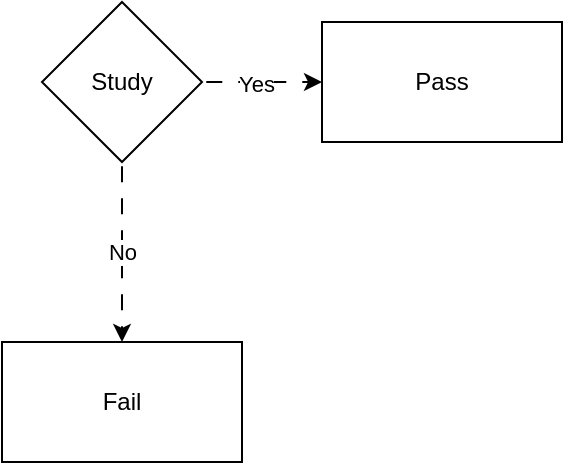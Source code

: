 <mxfile version="24.7.10">
  <diagram name="Page-1" id="s2o8g0DvamTjwmx8O0M9">
    <mxGraphModel dx="704" dy="524" grid="1" gridSize="10" guides="1" tooltips="1" connect="1" arrows="1" fold="1" page="1" pageScale="1" pageWidth="850" pageHeight="1100" math="0" shadow="0">
      <root>
        <mxCell id="0" />
        <mxCell id="1" parent="0" />
        <mxCell id="4ftKQOznaslk00qUHLE7-7" value="" style="edgeStyle=orthogonalEdgeStyle;rounded=0;orthogonalLoop=1;jettySize=auto;html=1;flowAnimation=1;" edge="1" parent="1" source="4ftKQOznaslk00qUHLE7-4" target="4ftKQOznaslk00qUHLE7-6">
          <mxGeometry relative="1" as="geometry" />
        </mxCell>
        <mxCell id="4ftKQOznaslk00qUHLE7-8" value="Yes" style="edgeLabel;html=1;align=center;verticalAlign=middle;resizable=0;points=[];" vertex="1" connectable="0" parent="4ftKQOznaslk00qUHLE7-7">
          <mxGeometry x="-0.094" y="-1" relative="1" as="geometry">
            <mxPoint as="offset" />
          </mxGeometry>
        </mxCell>
        <mxCell id="4ftKQOznaslk00qUHLE7-10" value="No" style="edgeStyle=orthogonalEdgeStyle;rounded=0;orthogonalLoop=1;jettySize=auto;html=1;flowAnimation=1;" edge="1" parent="1" source="4ftKQOznaslk00qUHLE7-4" target="4ftKQOznaslk00qUHLE7-9">
          <mxGeometry relative="1" as="geometry" />
        </mxCell>
        <mxCell id="4ftKQOznaslk00qUHLE7-11" value="&lt;div&gt;&lt;br&gt;&lt;/div&gt;&lt;div&gt;&lt;br&gt;&lt;/div&gt;" style="edgeLabel;html=1;align=center;verticalAlign=middle;resizable=0;points=[];" vertex="1" connectable="0" parent="4ftKQOznaslk00qUHLE7-10">
          <mxGeometry x="-0.275" y="-2" relative="1" as="geometry">
            <mxPoint as="offset" />
          </mxGeometry>
        </mxCell>
        <mxCell id="4ftKQOznaslk00qUHLE7-4" value="Study" style="rhombus;whiteSpace=wrap;html=1;rounded=0;" vertex="1" parent="1">
          <mxGeometry x="380" y="610" width="80" height="80" as="geometry" />
        </mxCell>
        <mxCell id="4ftKQOznaslk00qUHLE7-6" value="Pass" style="whiteSpace=wrap;html=1;rounded=0;" vertex="1" parent="1">
          <mxGeometry x="520" y="620" width="120" height="60" as="geometry" />
        </mxCell>
        <mxCell id="4ftKQOznaslk00qUHLE7-9" value="Fail" style="whiteSpace=wrap;html=1;rounded=0;" vertex="1" parent="1">
          <mxGeometry x="360" y="780" width="120" height="60" as="geometry" />
        </mxCell>
      </root>
    </mxGraphModel>
  </diagram>
</mxfile>
